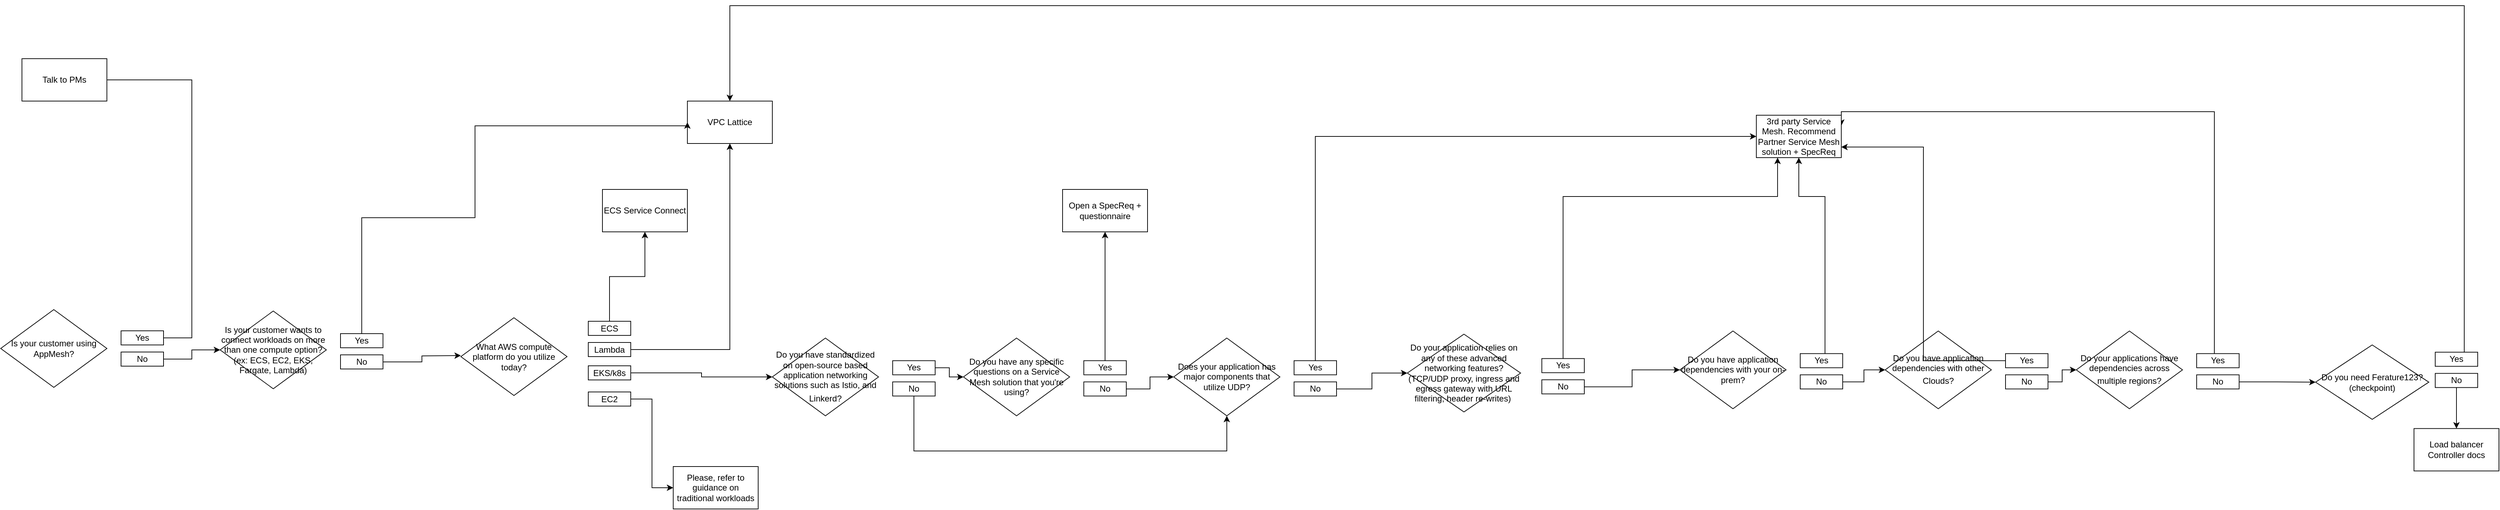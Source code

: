 <mxfile version="21.7.4" type="device">
  <diagram name="Page-1" id="Hq1C-aVrBXttkBqKNE4t">
    <mxGraphModel dx="5546" dy="2616" grid="1" gridSize="10" guides="1" tooltips="1" connect="1" arrows="1" fold="1" page="1" pageScale="1" pageWidth="827" pageHeight="1169" math="0" shadow="0">
      <root>
        <mxCell id="0" />
        <mxCell id="1" parent="0" />
        <mxCell id="6MAF9-xHDWcIfACTSIPo-2" value="ECS Service Connect" style="rounded=0;whiteSpace=wrap;html=1;" vertex="1" parent="1">
          <mxGeometry x="-40" y="630" width="120" height="60" as="geometry" />
        </mxCell>
        <mxCell id="6MAF9-xHDWcIfACTSIPo-3" value="VPC Lattice" style="rounded=0;whiteSpace=wrap;html=1;" vertex="1" parent="1">
          <mxGeometry x="80" y="505" width="120" height="60" as="geometry" />
        </mxCell>
        <mxCell id="6MAF9-xHDWcIfACTSIPo-24" value="&lt;div&gt;Do your application relies on any of these advanced networking features? (TCP/UDP proxy, ingress and egress g&lt;span style=&quot;background-color: initial;&quot;&gt;ateway with URL filtering, header re-writes)&amp;nbsp;&lt;/span&gt;&lt;/div&gt;" style="rhombus;whiteSpace=wrap;html=1;" vertex="1" parent="1">
          <mxGeometry x="1097" y="834.75" width="160" height="110" as="geometry" />
        </mxCell>
        <mxCell id="6MAF9-xHDWcIfACTSIPo-38" value="Do you have application dependencies with your on-prem?" style="rhombus;whiteSpace=wrap;html=1;" vertex="1" parent="1">
          <mxGeometry x="1482" y="830.25" width="150" height="110" as="geometry" />
        </mxCell>
        <mxCell id="6MAF9-xHDWcIfACTSIPo-162" style="edgeStyle=orthogonalEdgeStyle;rounded=0;orthogonalLoop=1;jettySize=auto;html=1;" edge="1" parent="1" source="6MAF9-xHDWcIfACTSIPo-39" target="6MAF9-xHDWcIfACTSIPo-138">
          <mxGeometry relative="1" as="geometry">
            <mxPoint x="1977" y="640.25" as="targetPoint" />
            <Array as="points">
              <mxPoint x="1687" y="640" />
              <mxPoint x="1650" y="640" />
            </Array>
          </mxGeometry>
        </mxCell>
        <mxCell id="6MAF9-xHDWcIfACTSIPo-39" value="Yes" style="rounded=0;whiteSpace=wrap;html=1;" vertex="1" parent="1">
          <mxGeometry x="1652" y="862.25" width="60" height="20" as="geometry" />
        </mxCell>
        <mxCell id="6MAF9-xHDWcIfACTSIPo-69" style="edgeStyle=orthogonalEdgeStyle;rounded=0;orthogonalLoop=1;jettySize=auto;html=1;exitX=1;exitY=0.5;exitDx=0;exitDy=0;entryX=0;entryY=0.5;entryDx=0;entryDy=0;" edge="1" parent="1" source="6MAF9-xHDWcIfACTSIPo-40" target="6MAF9-xHDWcIfACTSIPo-44">
          <mxGeometry relative="1" as="geometry" />
        </mxCell>
        <mxCell id="6MAF9-xHDWcIfACTSIPo-40" value="No" style="rounded=0;whiteSpace=wrap;html=1;" vertex="1" parent="1">
          <mxGeometry x="1652" y="892.25" width="60" height="20" as="geometry" />
        </mxCell>
        <mxCell id="6MAF9-xHDWcIfACTSIPo-44" value="Do you have application dependencies with other Clouds?&lt;span style=&quot;font-size: medium; text-align: start;&quot;&gt;&lt;/span&gt;" style="rhombus;whiteSpace=wrap;html=1;" vertex="1" parent="1">
          <mxGeometry x="1772" y="830.25" width="150" height="110" as="geometry" />
        </mxCell>
        <mxCell id="6MAF9-xHDWcIfACTSIPo-163" style="edgeStyle=orthogonalEdgeStyle;rounded=0;orthogonalLoop=1;jettySize=auto;html=1;entryX=1;entryY=0.75;entryDx=0;entryDy=0;" edge="1" parent="1" source="6MAF9-xHDWcIfACTSIPo-45" target="6MAF9-xHDWcIfACTSIPo-138">
          <mxGeometry relative="1" as="geometry">
            <mxPoint x="2007" y="685.25" as="targetPoint" />
          </mxGeometry>
        </mxCell>
        <mxCell id="6MAF9-xHDWcIfACTSIPo-45" value="Yes" style="rounded=0;whiteSpace=wrap;html=1;" vertex="1" parent="1">
          <mxGeometry x="1942" y="862.25" width="60" height="20" as="geometry" />
        </mxCell>
        <mxCell id="6MAF9-xHDWcIfACTSIPo-70" style="edgeStyle=orthogonalEdgeStyle;rounded=0;orthogonalLoop=1;jettySize=auto;html=1;exitX=1;exitY=0.5;exitDx=0;exitDy=0;entryX=0;entryY=0.5;entryDx=0;entryDy=0;" edge="1" parent="1" source="6MAF9-xHDWcIfACTSIPo-46" target="6MAF9-xHDWcIfACTSIPo-48">
          <mxGeometry relative="1" as="geometry" />
        </mxCell>
        <mxCell id="6MAF9-xHDWcIfACTSIPo-46" value="No" style="rounded=0;whiteSpace=wrap;html=1;" vertex="1" parent="1">
          <mxGeometry x="1942" y="892.25" width="60" height="20" as="geometry" />
        </mxCell>
        <mxCell id="6MAF9-xHDWcIfACTSIPo-48" value="Do your applications have dependencies across multiple regions?&lt;span style=&quot;font-size: medium; text-align: start;&quot;&gt;&lt;/span&gt;" style="rhombus;whiteSpace=wrap;html=1;" vertex="1" parent="1">
          <mxGeometry x="2042" y="830.25" width="150" height="110" as="geometry" />
        </mxCell>
        <mxCell id="6MAF9-xHDWcIfACTSIPo-164" style="edgeStyle=orthogonalEdgeStyle;rounded=0;orthogonalLoop=1;jettySize=auto;html=1;entryX=1;entryY=0.25;entryDx=0;entryDy=0;" edge="1" parent="1" source="6MAF9-xHDWcIfACTSIPo-49" target="6MAF9-xHDWcIfACTSIPo-138">
          <mxGeometry relative="1" as="geometry">
            <mxPoint x="2097" y="640.25" as="targetPoint" />
            <Array as="points">
              <mxPoint x="2237" y="520" />
            </Array>
          </mxGeometry>
        </mxCell>
        <mxCell id="6MAF9-xHDWcIfACTSIPo-49" value="Yes" style="rounded=0;whiteSpace=wrap;html=1;" vertex="1" parent="1">
          <mxGeometry x="2212" y="862.25" width="60" height="20" as="geometry" />
        </mxCell>
        <mxCell id="6MAF9-xHDWcIfACTSIPo-172" style="edgeStyle=orthogonalEdgeStyle;rounded=0;orthogonalLoop=1;jettySize=auto;html=1;entryX=0;entryY=0.5;entryDx=0;entryDy=0;" edge="1" parent="1" source="6MAF9-xHDWcIfACTSIPo-50" target="6MAF9-xHDWcIfACTSIPo-157">
          <mxGeometry relative="1" as="geometry" />
        </mxCell>
        <mxCell id="6MAF9-xHDWcIfACTSIPo-50" value="No" style="rounded=0;whiteSpace=wrap;html=1;" vertex="1" parent="1">
          <mxGeometry x="2212" y="892.25" width="60" height="20" as="geometry" />
        </mxCell>
        <mxCell id="6MAF9-xHDWcIfACTSIPo-52" value="Do you have standardized on open-source based application networking solutions such as Istio, and Linkerd?&lt;span style=&quot;font-size: medium; text-align: start;&quot;&gt;&lt;/span&gt;" style="rhombus;whiteSpace=wrap;html=1;" vertex="1" parent="1">
          <mxGeometry x="200" y="840.25" width="150" height="110" as="geometry" />
        </mxCell>
        <mxCell id="6MAF9-xHDWcIfACTSIPo-74" style="edgeStyle=orthogonalEdgeStyle;rounded=0;orthogonalLoop=1;jettySize=auto;html=1;exitX=1;exitY=0.5;exitDx=0;exitDy=0;entryX=0;entryY=0.5;entryDx=0;entryDy=0;" edge="1" parent="1" source="6MAF9-xHDWcIfACTSIPo-53" target="6MAF9-xHDWcIfACTSIPo-56">
          <mxGeometry relative="1" as="geometry" />
        </mxCell>
        <mxCell id="6MAF9-xHDWcIfACTSIPo-53" value="Yes" style="rounded=0;whiteSpace=wrap;html=1;" vertex="1" parent="1">
          <mxGeometry x="370" y="872.25" width="60" height="20" as="geometry" />
        </mxCell>
        <mxCell id="6MAF9-xHDWcIfACTSIPo-170" style="edgeStyle=orthogonalEdgeStyle;rounded=0;orthogonalLoop=1;jettySize=auto;html=1;exitX=0.5;exitY=1;exitDx=0;exitDy=0;entryX=0.5;entryY=1;entryDx=0;entryDy=0;" edge="1" parent="1" source="6MAF9-xHDWcIfACTSIPo-54" target="6MAF9-xHDWcIfACTSIPo-133">
          <mxGeometry relative="1" as="geometry">
            <Array as="points">
              <mxPoint x="400" y="1000" />
              <mxPoint x="842" y="1000" />
            </Array>
          </mxGeometry>
        </mxCell>
        <mxCell id="6MAF9-xHDWcIfACTSIPo-54" value="No" style="rounded=0;whiteSpace=wrap;html=1;" vertex="1" parent="1">
          <mxGeometry x="370" y="902.25" width="60" height="20" as="geometry" />
        </mxCell>
        <mxCell id="6MAF9-xHDWcIfACTSIPo-56" value="Do you have any specific questions on a Service Mesh solution that you&#39;re using?" style="rhombus;whiteSpace=wrap;html=1;" vertex="1" parent="1">
          <mxGeometry x="470" y="840.25" width="150" height="110" as="geometry" />
        </mxCell>
        <mxCell id="6MAF9-xHDWcIfACTSIPo-168" style="edgeStyle=orthogonalEdgeStyle;rounded=0;orthogonalLoop=1;jettySize=auto;html=1;exitX=0.5;exitY=0;exitDx=0;exitDy=0;" edge="1" parent="1" source="6MAF9-xHDWcIfACTSIPo-57" target="6MAF9-xHDWcIfACTSIPo-167">
          <mxGeometry relative="1" as="geometry" />
        </mxCell>
        <mxCell id="6MAF9-xHDWcIfACTSIPo-57" value="Yes" style="rounded=0;whiteSpace=wrap;html=1;" vertex="1" parent="1">
          <mxGeometry x="640" y="872.25" width="60" height="20" as="geometry" />
        </mxCell>
        <mxCell id="6MAF9-xHDWcIfACTSIPo-171" style="edgeStyle=orthogonalEdgeStyle;rounded=0;orthogonalLoop=1;jettySize=auto;html=1;exitX=1;exitY=0.5;exitDx=0;exitDy=0;entryX=0;entryY=0.5;entryDx=0;entryDy=0;" edge="1" parent="1" source="6MAF9-xHDWcIfACTSIPo-58" target="6MAF9-xHDWcIfACTSIPo-133">
          <mxGeometry relative="1" as="geometry" />
        </mxCell>
        <mxCell id="6MAF9-xHDWcIfACTSIPo-58" value="No" style="rounded=0;whiteSpace=wrap;html=1;" vertex="1" parent="1">
          <mxGeometry x="640" y="902.25" width="60" height="20" as="geometry" />
        </mxCell>
        <mxCell id="6MAF9-xHDWcIfACTSIPo-79" value="Is your customer using AppMesh?" style="rhombus;whiteSpace=wrap;html=1;" vertex="1" parent="1">
          <mxGeometry x="-890" y="800" width="150" height="110" as="geometry" />
        </mxCell>
        <mxCell id="6MAF9-xHDWcIfACTSIPo-86" style="edgeStyle=orthogonalEdgeStyle;rounded=0;orthogonalLoop=1;jettySize=auto;html=1;entryX=0;entryY=0.5;entryDx=0;entryDy=0;" edge="1" parent="1" source="6MAF9-xHDWcIfACTSIPo-80" target="6MAF9-xHDWcIfACTSIPo-85">
          <mxGeometry relative="1" as="geometry">
            <Array as="points">
              <mxPoint x="-620" y="840" />
              <mxPoint x="-620" y="475" />
            </Array>
          </mxGeometry>
        </mxCell>
        <mxCell id="6MAF9-xHDWcIfACTSIPo-80" value="Yes" style="rounded=0;whiteSpace=wrap;html=1;" vertex="1" parent="1">
          <mxGeometry x="-720" y="830" width="60" height="20" as="geometry" />
        </mxCell>
        <mxCell id="6MAF9-xHDWcIfACTSIPo-103" style="edgeStyle=orthogonalEdgeStyle;rounded=0;orthogonalLoop=1;jettySize=auto;html=1;exitX=1;exitY=0.5;exitDx=0;exitDy=0;entryX=0;entryY=0.5;entryDx=0;entryDy=0;" edge="1" parent="1" source="6MAF9-xHDWcIfACTSIPo-81" target="6MAF9-xHDWcIfACTSIPo-95">
          <mxGeometry relative="1" as="geometry" />
        </mxCell>
        <mxCell id="6MAF9-xHDWcIfACTSIPo-81" value="No" style="rounded=0;whiteSpace=wrap;html=1;" vertex="1" parent="1">
          <mxGeometry x="-720" y="860" width="60" height="20" as="geometry" />
        </mxCell>
        <mxCell id="6MAF9-xHDWcIfACTSIPo-85" value="Talk to PMs" style="rounded=0;whiteSpace=wrap;html=1;" vertex="1" parent="1">
          <mxGeometry x="-860" y="445" width="120" height="60" as="geometry" />
        </mxCell>
        <mxCell id="6MAF9-xHDWcIfACTSIPo-95" value="Is your customer wants to connect workloads on more than one compute option? (ex: ECS, EC2, EKS, Fargate, Lambda)" style="rhombus;whiteSpace=wrap;html=1;" vertex="1" parent="1">
          <mxGeometry x="-580" y="802" width="150" height="110" as="geometry" />
        </mxCell>
        <mxCell id="6MAF9-xHDWcIfACTSIPo-105" style="edgeStyle=orthogonalEdgeStyle;rounded=0;orthogonalLoop=1;jettySize=auto;html=1;exitX=0.5;exitY=0;exitDx=0;exitDy=0;entryX=0;entryY=0.5;entryDx=0;entryDy=0;" edge="1" parent="1" source="6MAF9-xHDWcIfACTSIPo-101" target="6MAF9-xHDWcIfACTSIPo-3">
          <mxGeometry relative="1" as="geometry">
            <Array as="points">
              <mxPoint x="-380" y="670" />
              <mxPoint x="-220" y="670" />
              <mxPoint x="-220" y="540" />
            </Array>
          </mxGeometry>
        </mxCell>
        <mxCell id="6MAF9-xHDWcIfACTSIPo-101" value="Yes" style="rounded=0;whiteSpace=wrap;html=1;" vertex="1" parent="1">
          <mxGeometry x="-410" y="834" width="60" height="20" as="geometry" />
        </mxCell>
        <mxCell id="6MAF9-xHDWcIfACTSIPo-106" style="edgeStyle=orthogonalEdgeStyle;rounded=0;orthogonalLoop=1;jettySize=auto;html=1;exitX=1;exitY=0.5;exitDx=0;exitDy=0;entryX=0;entryY=0.5;entryDx=0;entryDy=0;" edge="1" parent="1" source="6MAF9-xHDWcIfACTSIPo-102">
          <mxGeometry relative="1" as="geometry">
            <mxPoint x="-240" y="865" as="targetPoint" />
          </mxGeometry>
        </mxCell>
        <mxCell id="6MAF9-xHDWcIfACTSIPo-102" value="No" style="rounded=0;whiteSpace=wrap;html=1;" vertex="1" parent="1">
          <mxGeometry x="-410" y="864" width="60" height="20" as="geometry" />
        </mxCell>
        <mxCell id="6MAF9-xHDWcIfACTSIPo-122" value="Please, refer to guidance on traditional workloads" style="rounded=0;whiteSpace=wrap;html=1;" vertex="1" parent="1">
          <mxGeometry x="60" y="1022" width="120" height="60" as="geometry" />
        </mxCell>
        <mxCell id="6MAF9-xHDWcIfACTSIPo-125" value="What AWS compute platform do you utilize today?" style="rhombus;whiteSpace=wrap;html=1;" vertex="1" parent="1">
          <mxGeometry x="-240" y="811.5" width="150" height="110" as="geometry" />
        </mxCell>
        <mxCell id="6MAF9-xHDWcIfACTSIPo-130" style="edgeStyle=orthogonalEdgeStyle;rounded=0;orthogonalLoop=1;jettySize=auto;html=1;entryX=0.5;entryY=1;entryDx=0;entryDy=0;" edge="1" parent="1" source="6MAF9-xHDWcIfACTSIPo-126" target="6MAF9-xHDWcIfACTSIPo-2">
          <mxGeometry relative="1" as="geometry" />
        </mxCell>
        <mxCell id="6MAF9-xHDWcIfACTSIPo-126" value="ECS" style="rounded=0;whiteSpace=wrap;html=1;" vertex="1" parent="1">
          <mxGeometry x="-60" y="816.5" width="60" height="20" as="geometry" />
        </mxCell>
        <mxCell id="6MAF9-xHDWcIfACTSIPo-131" style="edgeStyle=orthogonalEdgeStyle;rounded=0;orthogonalLoop=1;jettySize=auto;html=1;entryX=0.5;entryY=1;entryDx=0;entryDy=0;" edge="1" parent="1" source="6MAF9-xHDWcIfACTSIPo-127" target="6MAF9-xHDWcIfACTSIPo-3">
          <mxGeometry relative="1" as="geometry" />
        </mxCell>
        <mxCell id="6MAF9-xHDWcIfACTSIPo-127" value="Lambda" style="rounded=0;whiteSpace=wrap;html=1;" vertex="1" parent="1">
          <mxGeometry x="-60" y="846.5" width="60" height="20" as="geometry" />
        </mxCell>
        <mxCell id="6MAF9-xHDWcIfACTSIPo-166" style="edgeStyle=orthogonalEdgeStyle;rounded=0;orthogonalLoop=1;jettySize=auto;html=1;exitX=1;exitY=0.5;exitDx=0;exitDy=0;entryX=0;entryY=0.5;entryDx=0;entryDy=0;" edge="1" parent="1" source="6MAF9-xHDWcIfACTSIPo-128" target="6MAF9-xHDWcIfACTSIPo-52">
          <mxGeometry relative="1" as="geometry" />
        </mxCell>
        <mxCell id="6MAF9-xHDWcIfACTSIPo-128" value="EKS/k8s" style="rounded=0;whiteSpace=wrap;html=1;" vertex="1" parent="1">
          <mxGeometry x="-60" y="879.5" width="60" height="20" as="geometry" />
        </mxCell>
        <mxCell id="6MAF9-xHDWcIfACTSIPo-132" style="edgeStyle=orthogonalEdgeStyle;rounded=0;orthogonalLoop=1;jettySize=auto;html=1;entryX=0;entryY=0.5;entryDx=0;entryDy=0;" edge="1" parent="1" source="6MAF9-xHDWcIfACTSIPo-129" target="6MAF9-xHDWcIfACTSIPo-122">
          <mxGeometry relative="1" as="geometry" />
        </mxCell>
        <mxCell id="6MAF9-xHDWcIfACTSIPo-129" value="EC2" style="rounded=0;whiteSpace=wrap;html=1;" vertex="1" parent="1">
          <mxGeometry x="-60" y="916.5" width="60" height="20" as="geometry" />
        </mxCell>
        <mxCell id="6MAF9-xHDWcIfACTSIPo-133" value="Does your application has major components that utilize UDP?" style="rhombus;whiteSpace=wrap;html=1;" vertex="1" parent="1">
          <mxGeometry x="767" y="840.25" width="150" height="110" as="geometry" />
        </mxCell>
        <mxCell id="6MAF9-xHDWcIfACTSIPo-139" style="edgeStyle=orthogonalEdgeStyle;rounded=0;orthogonalLoop=1;jettySize=auto;html=1;exitX=0.5;exitY=0;exitDx=0;exitDy=0;entryX=0;entryY=0.5;entryDx=0;entryDy=0;" edge="1" parent="1" source="6MAF9-xHDWcIfACTSIPo-134" target="6MAF9-xHDWcIfACTSIPo-138">
          <mxGeometry relative="1" as="geometry" />
        </mxCell>
        <mxCell id="6MAF9-xHDWcIfACTSIPo-134" value="Yes" style="rounded=0;whiteSpace=wrap;html=1;" vertex="1" parent="1">
          <mxGeometry x="937" y="872.25" width="60" height="20" as="geometry" />
        </mxCell>
        <mxCell id="6MAF9-xHDWcIfACTSIPo-140" style="edgeStyle=orthogonalEdgeStyle;rounded=0;orthogonalLoop=1;jettySize=auto;html=1;exitX=1;exitY=0.5;exitDx=0;exitDy=0;entryX=0;entryY=0.5;entryDx=0;entryDy=0;" edge="1" parent="1" source="6MAF9-xHDWcIfACTSIPo-135" target="6MAF9-xHDWcIfACTSIPo-24">
          <mxGeometry relative="1" as="geometry">
            <mxPoint x="1062.152" y="895.361" as="targetPoint" />
          </mxGeometry>
        </mxCell>
        <mxCell id="6MAF9-xHDWcIfACTSIPo-135" value="No" style="rounded=0;whiteSpace=wrap;html=1;" vertex="1" parent="1">
          <mxGeometry x="937" y="902.25" width="60" height="20" as="geometry" />
        </mxCell>
        <mxCell id="6MAF9-xHDWcIfACTSIPo-138" value="3rd party Service Mesh. Recommend Partner Service Mesh solution + SpecReq" style="rounded=0;whiteSpace=wrap;html=1;" vertex="1" parent="1">
          <mxGeometry x="1590" y="525" width="120" height="60" as="geometry" />
        </mxCell>
        <mxCell id="6MAF9-xHDWcIfACTSIPo-143" style="edgeStyle=orthogonalEdgeStyle;rounded=0;orthogonalLoop=1;jettySize=auto;html=1;entryX=0.25;entryY=1;entryDx=0;entryDy=0;" edge="1" parent="1" source="6MAF9-xHDWcIfACTSIPo-141" target="6MAF9-xHDWcIfACTSIPo-138">
          <mxGeometry relative="1" as="geometry">
            <Array as="points">
              <mxPoint x="1317" y="640" />
              <mxPoint x="1620" y="640" />
            </Array>
          </mxGeometry>
        </mxCell>
        <mxCell id="6MAF9-xHDWcIfACTSIPo-141" value="Yes" style="rounded=0;whiteSpace=wrap;html=1;" vertex="1" parent="1">
          <mxGeometry x="1287" y="869.25" width="60" height="20" as="geometry" />
        </mxCell>
        <mxCell id="6MAF9-xHDWcIfACTSIPo-145" style="edgeStyle=orthogonalEdgeStyle;rounded=0;orthogonalLoop=1;jettySize=auto;html=1;exitX=1;exitY=0.5;exitDx=0;exitDy=0;entryX=0;entryY=0.5;entryDx=0;entryDy=0;" edge="1" parent="1" source="6MAF9-xHDWcIfACTSIPo-142" target="6MAF9-xHDWcIfACTSIPo-38">
          <mxGeometry relative="1" as="geometry">
            <mxPoint x="1427" y="889.75" as="targetPoint" />
          </mxGeometry>
        </mxCell>
        <mxCell id="6MAF9-xHDWcIfACTSIPo-142" value="No" style="rounded=0;whiteSpace=wrap;html=1;" vertex="1" parent="1">
          <mxGeometry x="1287" y="899.25" width="60" height="20" as="geometry" />
        </mxCell>
        <mxCell id="6MAF9-xHDWcIfACTSIPo-157" value="Do you need Ferature123? (checkpoint)" style="rhombus;whiteSpace=wrap;html=1;" vertex="1" parent="1">
          <mxGeometry x="2380" y="850" width="160" height="105.25" as="geometry" />
        </mxCell>
        <mxCell id="6MAF9-xHDWcIfACTSIPo-173" style="edgeStyle=orthogonalEdgeStyle;rounded=0;orthogonalLoop=1;jettySize=auto;html=1;entryX=0.5;entryY=0;entryDx=0;entryDy=0;" edge="1" parent="1" source="6MAF9-xHDWcIfACTSIPo-158" target="6MAF9-xHDWcIfACTSIPo-3">
          <mxGeometry relative="1" as="geometry">
            <Array as="points">
              <mxPoint x="2590" y="370" />
              <mxPoint x="140" y="370" />
            </Array>
          </mxGeometry>
        </mxCell>
        <mxCell id="6MAF9-xHDWcIfACTSIPo-158" value="Yes" style="rounded=0;whiteSpace=wrap;html=1;" vertex="1" parent="1">
          <mxGeometry x="2549" y="860.25" width="60" height="20" as="geometry" />
        </mxCell>
        <mxCell id="6MAF9-xHDWcIfACTSIPo-159" style="edgeStyle=orthogonalEdgeStyle;rounded=0;orthogonalLoop=1;jettySize=auto;html=1;exitX=0.5;exitY=1;exitDx=0;exitDy=0;" edge="1" parent="1" source="6MAF9-xHDWcIfACTSIPo-160" target="6MAF9-xHDWcIfACTSIPo-161">
          <mxGeometry relative="1" as="geometry" />
        </mxCell>
        <mxCell id="6MAF9-xHDWcIfACTSIPo-160" value="No" style="rounded=0;whiteSpace=wrap;html=1;" vertex="1" parent="1">
          <mxGeometry x="2549" y="890.25" width="60" height="20" as="geometry" />
        </mxCell>
        <mxCell id="6MAF9-xHDWcIfACTSIPo-161" value="Load balancer Controller docs" style="rounded=0;whiteSpace=wrap;html=1;" vertex="1" parent="1">
          <mxGeometry x="2519" y="968.25" width="120" height="60" as="geometry" />
        </mxCell>
        <mxCell id="6MAF9-xHDWcIfACTSIPo-167" value="Open a SpecReq + questionnaire" style="rounded=0;whiteSpace=wrap;html=1;" vertex="1" parent="1">
          <mxGeometry x="610" y="630" width="120" height="60" as="geometry" />
        </mxCell>
      </root>
    </mxGraphModel>
  </diagram>
</mxfile>
